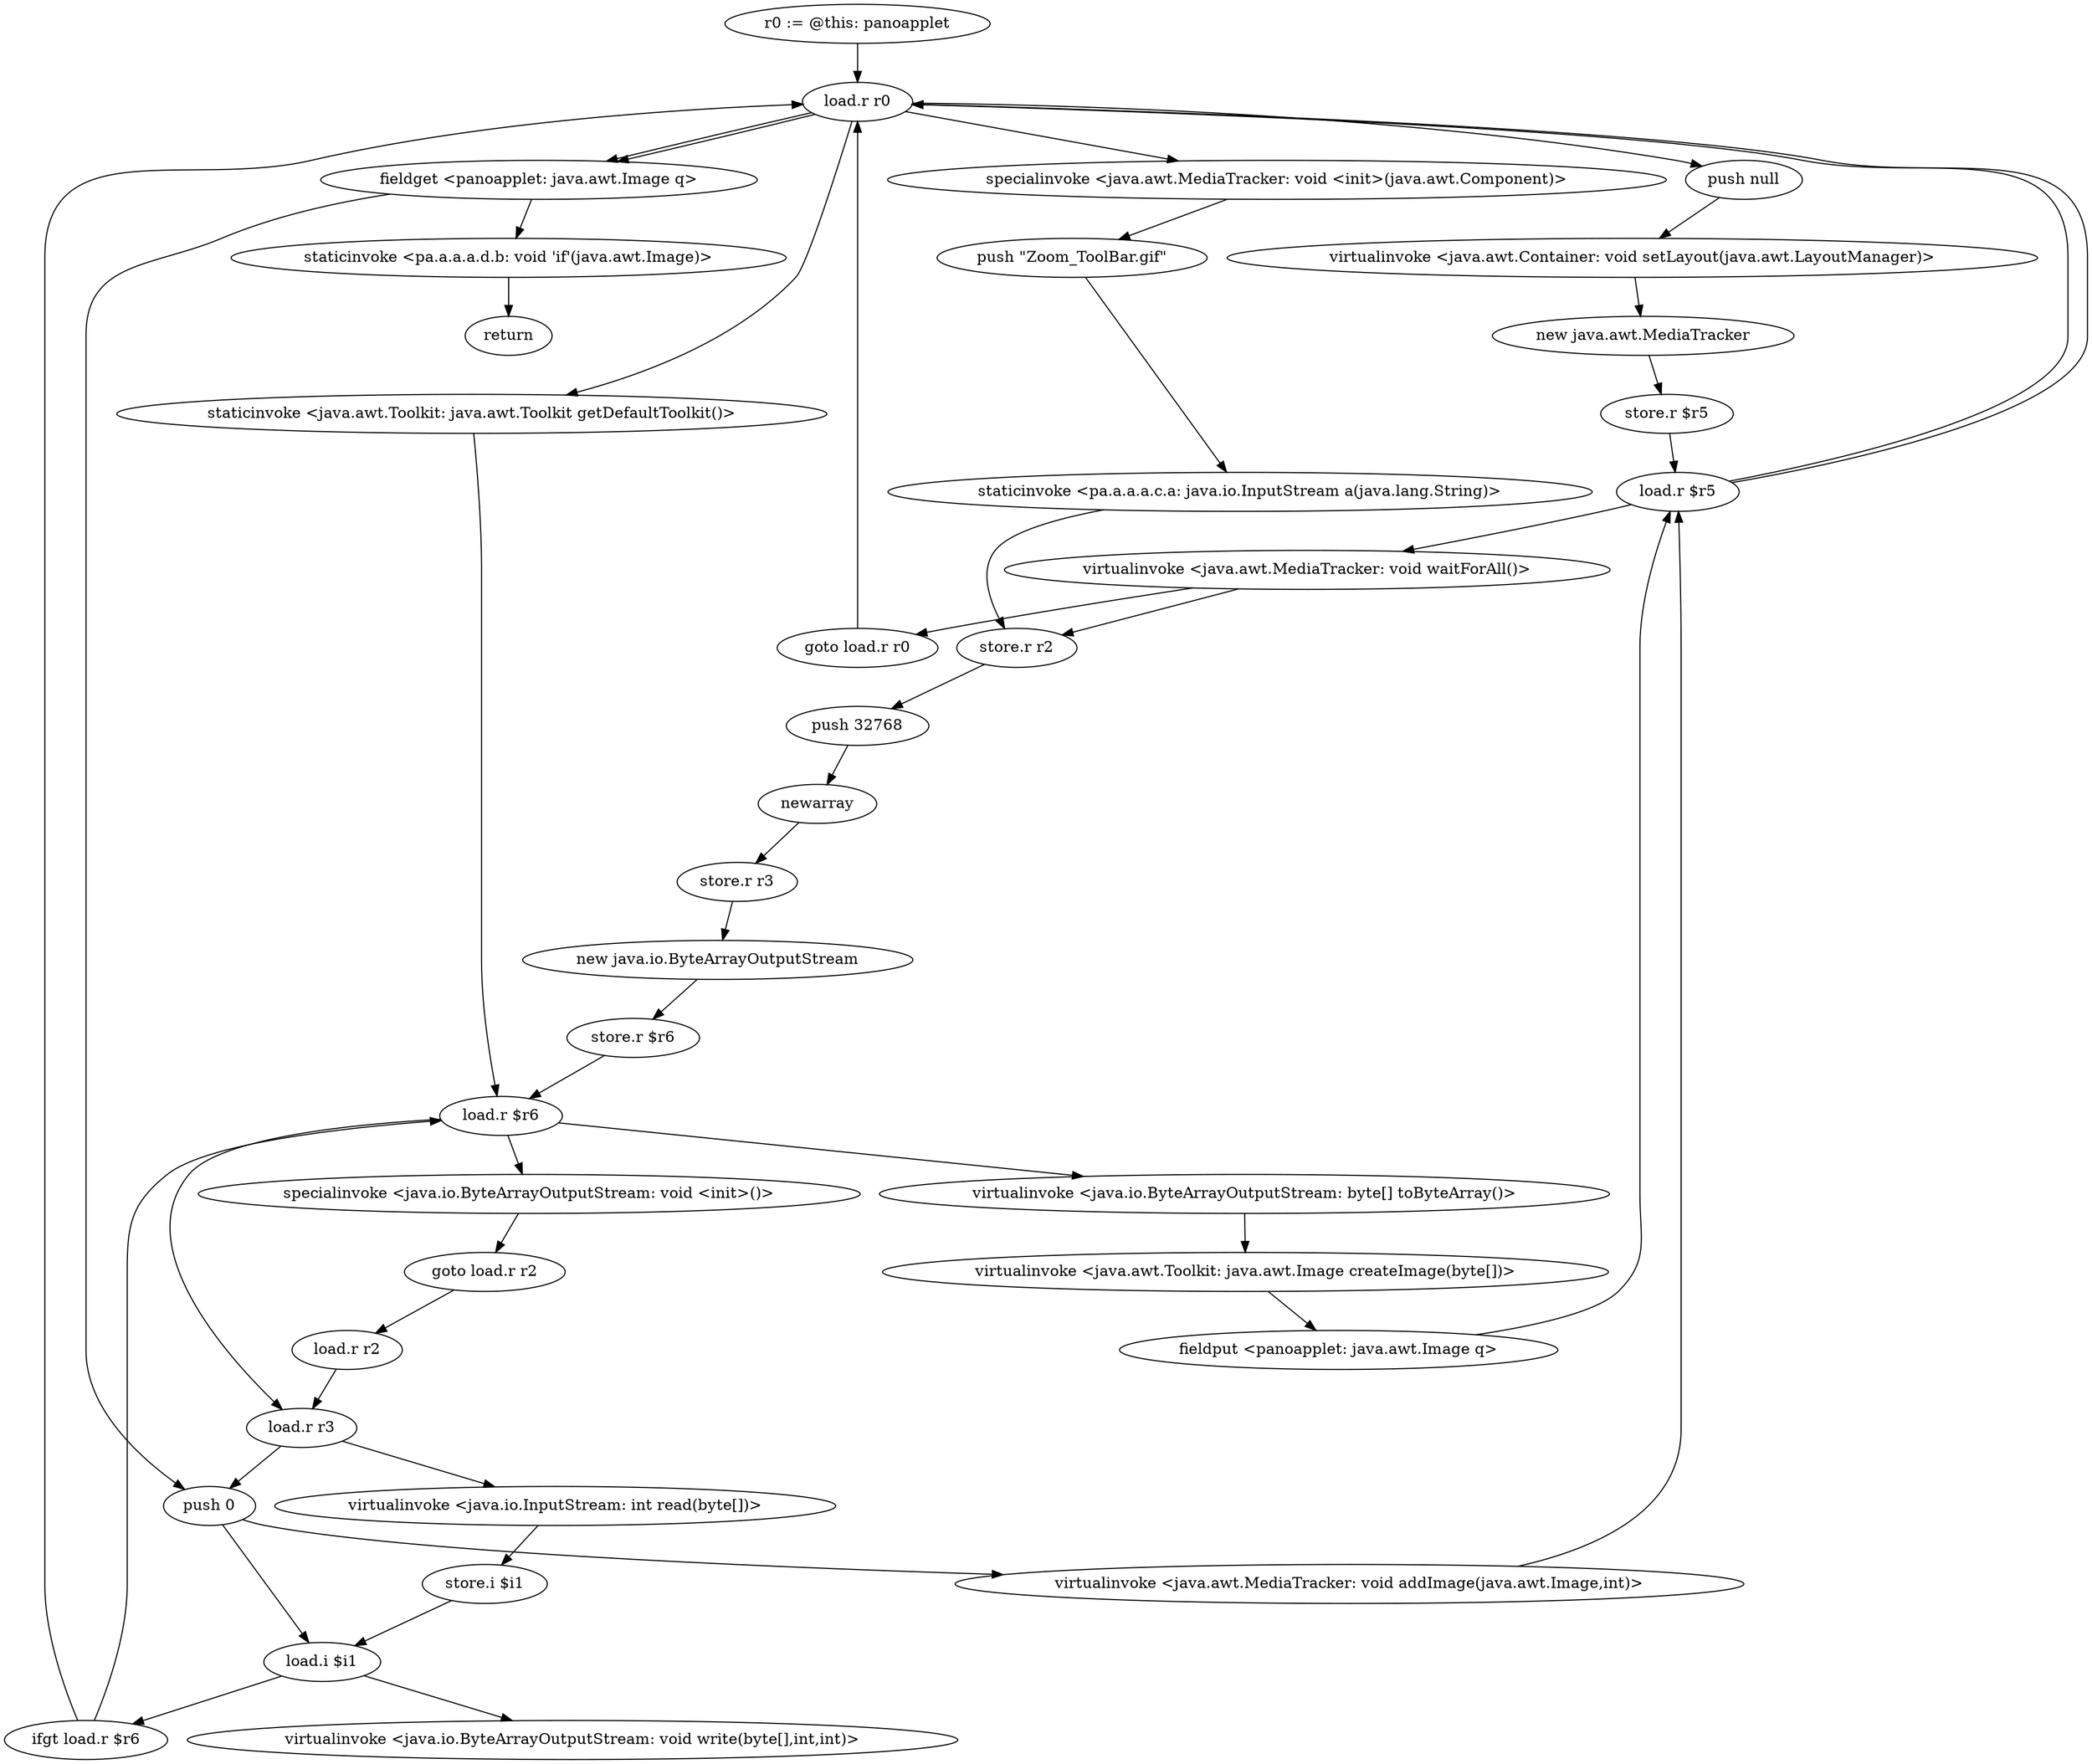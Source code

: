 digraph "" {
    "r0 := @this: panoapplet"
    "load.r r0"
    "r0 := @this: panoapplet"->"load.r r0";
    "push null"
    "load.r r0"->"push null";
    "virtualinvoke <java.awt.Container: void setLayout(java.awt.LayoutManager)>"
    "push null"->"virtualinvoke <java.awt.Container: void setLayout(java.awt.LayoutManager)>";
    "new java.awt.MediaTracker"
    "virtualinvoke <java.awt.Container: void setLayout(java.awt.LayoutManager)>"->"new java.awt.MediaTracker";
    "store.r $r5"
    "new java.awt.MediaTracker"->"store.r $r5";
    "load.r $r5"
    "store.r $r5"->"load.r $r5";
    "load.r $r5"->"load.r r0";
    "specialinvoke <java.awt.MediaTracker: void <init>(java.awt.Component)>"
    "load.r r0"->"specialinvoke <java.awt.MediaTracker: void <init>(java.awt.Component)>";
    "push \"Zoom_ToolBar.gif\""
    "specialinvoke <java.awt.MediaTracker: void <init>(java.awt.Component)>"->"push \"Zoom_ToolBar.gif\"";
    "staticinvoke <pa.a.a.a.c.a: java.io.InputStream a(java.lang.String)>"
    "push \"Zoom_ToolBar.gif\""->"staticinvoke <pa.a.a.a.c.a: java.io.InputStream a(java.lang.String)>";
    "store.r r2"
    "staticinvoke <pa.a.a.a.c.a: java.io.InputStream a(java.lang.String)>"->"store.r r2";
    "push 32768"
    "store.r r2"->"push 32768";
    "newarray"
    "push 32768"->"newarray";
    "store.r r3"
    "newarray"->"store.r r3";
    "new java.io.ByteArrayOutputStream"
    "store.r r3"->"new java.io.ByteArrayOutputStream";
    "store.r $r6"
    "new java.io.ByteArrayOutputStream"->"store.r $r6";
    "load.r $r6"
    "store.r $r6"->"load.r $r6";
    "specialinvoke <java.io.ByteArrayOutputStream: void <init>()>"
    "load.r $r6"->"specialinvoke <java.io.ByteArrayOutputStream: void <init>()>";
    "goto load.r r2"
    "specialinvoke <java.io.ByteArrayOutputStream: void <init>()>"->"goto load.r r2";
    "load.r r2"
    "goto load.r r2"->"load.r r2";
    "load.r r3"
    "load.r r2"->"load.r r3";
    "virtualinvoke <java.io.InputStream: int read(byte[])>"
    "load.r r3"->"virtualinvoke <java.io.InputStream: int read(byte[])>";
    "store.i $i1"
    "virtualinvoke <java.io.InputStream: int read(byte[])>"->"store.i $i1";
    "load.i $i1"
    "store.i $i1"->"load.i $i1";
    "ifgt load.r $r6"
    "load.i $i1"->"ifgt load.r $r6";
    "ifgt load.r $r6"->"load.r r0";
    "staticinvoke <java.awt.Toolkit: java.awt.Toolkit getDefaultToolkit()>"
    "load.r r0"->"staticinvoke <java.awt.Toolkit: java.awt.Toolkit getDefaultToolkit()>";
    "staticinvoke <java.awt.Toolkit: java.awt.Toolkit getDefaultToolkit()>"->"load.r $r6";
    "virtualinvoke <java.io.ByteArrayOutputStream: byte[] toByteArray()>"
    "load.r $r6"->"virtualinvoke <java.io.ByteArrayOutputStream: byte[] toByteArray()>";
    "virtualinvoke <java.awt.Toolkit: java.awt.Image createImage(byte[])>"
    "virtualinvoke <java.io.ByteArrayOutputStream: byte[] toByteArray()>"->"virtualinvoke <java.awt.Toolkit: java.awt.Image createImage(byte[])>";
    "fieldput <panoapplet: java.awt.Image q>"
    "virtualinvoke <java.awt.Toolkit: java.awt.Image createImage(byte[])>"->"fieldput <panoapplet: java.awt.Image q>";
    "fieldput <panoapplet: java.awt.Image q>"->"load.r $r5";
    "load.r $r5"->"load.r r0";
    "fieldget <panoapplet: java.awt.Image q>"
    "load.r r0"->"fieldget <panoapplet: java.awt.Image q>";
    "push 0"
    "fieldget <panoapplet: java.awt.Image q>"->"push 0";
    "virtualinvoke <java.awt.MediaTracker: void addImage(java.awt.Image,int)>"
    "push 0"->"virtualinvoke <java.awt.MediaTracker: void addImage(java.awt.Image,int)>";
    "virtualinvoke <java.awt.MediaTracker: void addImage(java.awt.Image,int)>"->"load.r $r5";
    "virtualinvoke <java.awt.MediaTracker: void waitForAll()>"
    "load.r $r5"->"virtualinvoke <java.awt.MediaTracker: void waitForAll()>";
    "goto load.r r0"
    "virtualinvoke <java.awt.MediaTracker: void waitForAll()>"->"goto load.r r0";
    "goto load.r r0"->"load.r r0";
    "load.r r0"->"fieldget <panoapplet: java.awt.Image q>";
    "staticinvoke <pa.a.a.a.d.b: void 'if'(java.awt.Image)>"
    "fieldget <panoapplet: java.awt.Image q>"->"staticinvoke <pa.a.a.a.d.b: void 'if'(java.awt.Image)>";
    "return"
    "staticinvoke <pa.a.a.a.d.b: void 'if'(java.awt.Image)>"->"return";
    "virtualinvoke <java.awt.MediaTracker: void waitForAll()>"->"store.r r2";
    "ifgt load.r $r6"->"load.r $r6";
    "load.r $r6"->"load.r r3";
    "load.r r3"->"push 0";
    "push 0"->"load.i $i1";
    "virtualinvoke <java.io.ByteArrayOutputStream: void write(byte[],int,int)>"
    "load.i $i1"->"virtualinvoke <java.io.ByteArrayOutputStream: void write(byte[],int,int)>";
}
